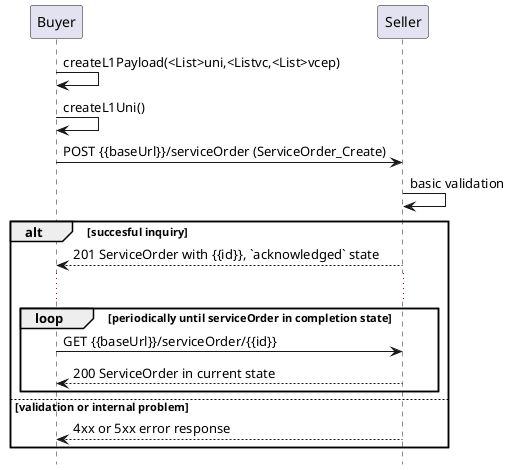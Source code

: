 @startuml
hide footbox

participant Buyer
participant Seller

Buyer -> Buyer : createL1Payload(<List>uni,<Listvc,<List>vcep)
Buyer -> Buyer: createL1Uni()

Buyer -> Seller : POST {{baseUrl}}/serviceOrder (ServiceOrder_Create)
Seller -> Seller : basic validation

alt succesful inquiry
  Seller --> Buyer : 201 ServiceOrder with {{id}}, `acknowledged` state
  
  ...

  loop periodically until serviceOrder in completion state
      Buyer -> Seller :   GET {{baseUrl}}/serviceOrder/{{id}}
      return 200 ServiceOrder in current state
  end

else validation or internal problem
  Seller --> Buyer : 4xx or 5xx error response
end


@enduml